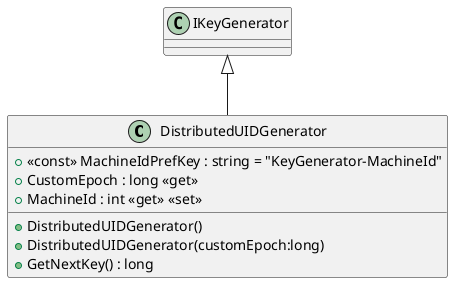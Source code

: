 @startuml
class DistributedUIDGenerator {
    + <<const>> MachineIdPrefKey : string = "KeyGenerator-MachineId"
    + CustomEpoch : long <<get>>
    + MachineId : int <<get>> <<set>>
    + DistributedUIDGenerator()
    + DistributedUIDGenerator(customEpoch:long)
    + GetNextKey() : long
}
IKeyGenerator <|-- DistributedUIDGenerator
@enduml
